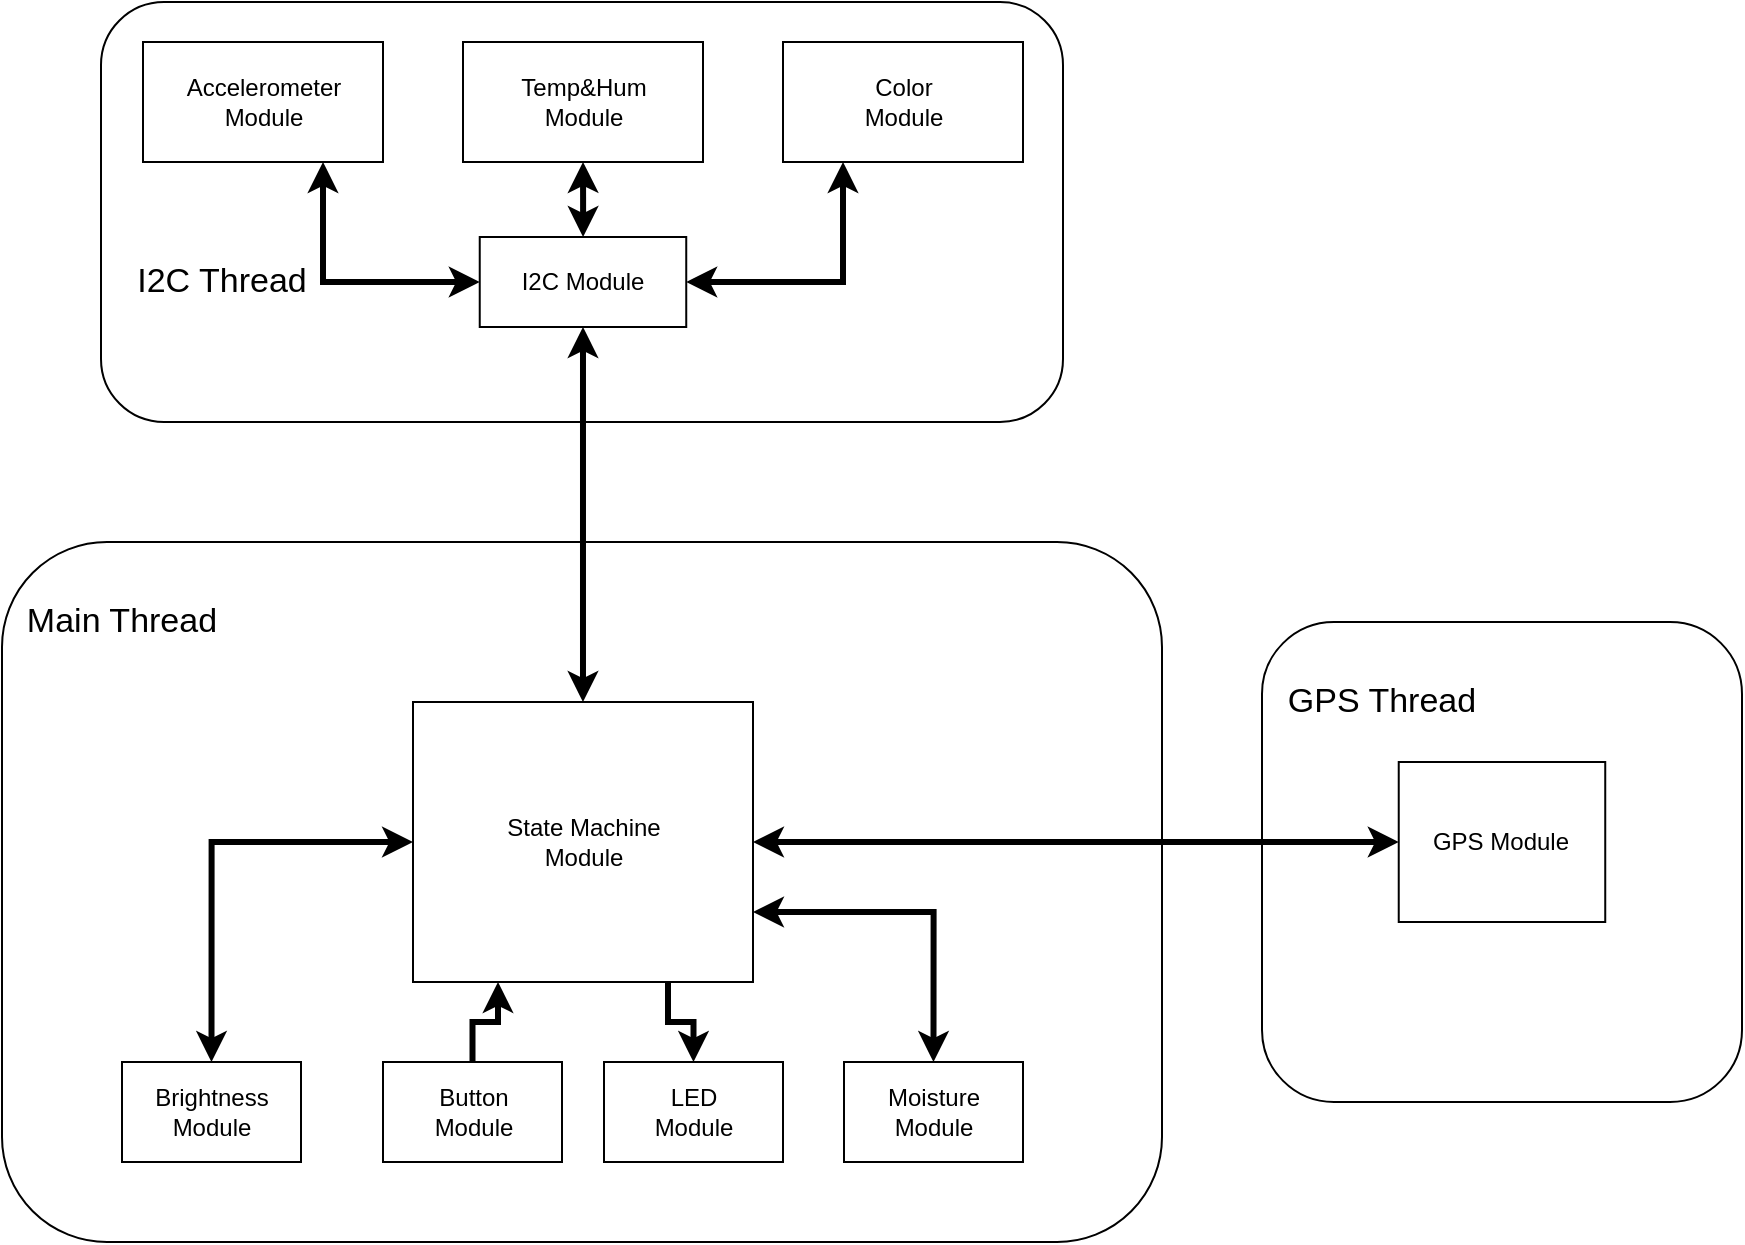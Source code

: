 <mxfile version="24.5.1" type="device">
  <diagram name="Página-1" id="XmunYnaE-atD-5PqMJeq">
    <mxGraphModel dx="1434" dy="836" grid="1" gridSize="10" guides="1" tooltips="1" connect="1" arrows="1" fold="1" page="1" pageScale="1" pageWidth="827" pageHeight="1169" math="0" shadow="0">
      <root>
        <mxCell id="0" />
        <mxCell id="1" parent="0" />
        <mxCell id="L6j8hB0ihb2DYcCDX3N--1" value="" style="rounded=1;whiteSpace=wrap;html=1;labelBackgroundColor=none;" vertex="1" parent="1">
          <mxGeometry x="140" y="280" width="580" height="350" as="geometry" />
        </mxCell>
        <mxCell id="L6j8hB0ihb2DYcCDX3N--2" value="&lt;font style=&quot;font-size: 17px;&quot;&gt;Main Thread&lt;/font&gt;" style="text;html=1;align=center;verticalAlign=middle;whiteSpace=wrap;rounded=0;labelBackgroundColor=none;" vertex="1" parent="1">
          <mxGeometry x="140" y="280" width="120" height="80" as="geometry" />
        </mxCell>
        <mxCell id="L6j8hB0ihb2DYcCDX3N--3" value="" style="rounded=1;whiteSpace=wrap;html=1;labelBackgroundColor=none;" vertex="1" parent="1">
          <mxGeometry x="189.5" y="10" width="481" height="210" as="geometry" />
        </mxCell>
        <mxCell id="L6j8hB0ihb2DYcCDX3N--5" value="&lt;font style=&quot;font-size: 17px;&quot;&gt;I2C Thread&lt;/font&gt;" style="text;html=1;align=center;verticalAlign=middle;whiteSpace=wrap;rounded=0;labelBackgroundColor=none;" vertex="1" parent="1">
          <mxGeometry x="189.5" y="110" width="120" height="80" as="geometry" />
        </mxCell>
        <mxCell id="L6j8hB0ihb2DYcCDX3N--6" value="Accelerometer Module" style="rounded=0;whiteSpace=wrap;html=1;labelBackgroundColor=none;" vertex="1" parent="1">
          <mxGeometry x="210.5" y="30" width="120" height="60" as="geometry" />
        </mxCell>
        <mxCell id="L6j8hB0ihb2DYcCDX3N--7" value="Temp&amp;amp;Hum&lt;br&gt;Module" style="rounded=0;whiteSpace=wrap;html=1;labelBackgroundColor=none;" vertex="1" parent="1">
          <mxGeometry x="370.5" y="30" width="120" height="60" as="geometry" />
        </mxCell>
        <mxCell id="L6j8hB0ihb2DYcCDX3N--9" value="Color&lt;div&gt;Module&lt;/div&gt;" style="rounded=0;whiteSpace=wrap;html=1;labelBackgroundColor=none;" vertex="1" parent="1">
          <mxGeometry x="530.5" y="30" width="120" height="60" as="geometry" />
        </mxCell>
        <mxCell id="L6j8hB0ihb2DYcCDX3N--18" style="edgeStyle=orthogonalEdgeStyle;rounded=0;orthogonalLoop=1;jettySize=auto;html=1;entryX=0.5;entryY=1;entryDx=0;entryDy=0;startArrow=classic;startFill=1;labelBackgroundColor=none;fontColor=default;strokeWidth=3;" edge="1" parent="1" source="L6j8hB0ihb2DYcCDX3N--12" target="L6j8hB0ihb2DYcCDX3N--14">
          <mxGeometry relative="1" as="geometry">
            <mxPoint x="430" y="420" as="targetPoint" />
          </mxGeometry>
        </mxCell>
        <mxCell id="L6j8hB0ihb2DYcCDX3N--12" value="State Machine&lt;div&gt;Module&lt;/div&gt;" style="rounded=0;whiteSpace=wrap;html=1;labelBackgroundColor=none;" vertex="1" parent="1">
          <mxGeometry x="345.5" y="360" width="170" height="140" as="geometry" />
        </mxCell>
        <mxCell id="L6j8hB0ihb2DYcCDX3N--15" style="edgeStyle=orthogonalEdgeStyle;rounded=0;orthogonalLoop=1;jettySize=auto;html=1;entryX=0.75;entryY=1;entryDx=0;entryDy=0;startArrow=classic;startFill=1;labelBackgroundColor=none;fontColor=default;strokeWidth=3;" edge="1" parent="1" source="L6j8hB0ihb2DYcCDX3N--14" target="L6j8hB0ihb2DYcCDX3N--6">
          <mxGeometry relative="1" as="geometry" />
        </mxCell>
        <mxCell id="L6j8hB0ihb2DYcCDX3N--16" style="edgeStyle=orthogonalEdgeStyle;rounded=0;orthogonalLoop=1;jettySize=auto;html=1;entryX=0.5;entryY=1;entryDx=0;entryDy=0;startArrow=classic;startFill=1;labelBackgroundColor=none;fontColor=default;strokeWidth=3;" edge="1" parent="1" source="L6j8hB0ihb2DYcCDX3N--14" target="L6j8hB0ihb2DYcCDX3N--7">
          <mxGeometry relative="1" as="geometry" />
        </mxCell>
        <mxCell id="L6j8hB0ihb2DYcCDX3N--17" style="edgeStyle=orthogonalEdgeStyle;rounded=0;orthogonalLoop=1;jettySize=auto;html=1;entryX=0.25;entryY=1;entryDx=0;entryDy=0;startArrow=classic;startFill=1;labelBackgroundColor=none;fontColor=default;strokeWidth=3;" edge="1" parent="1" source="L6j8hB0ihb2DYcCDX3N--14" target="L6j8hB0ihb2DYcCDX3N--9">
          <mxGeometry relative="1" as="geometry" />
        </mxCell>
        <mxCell id="L6j8hB0ihb2DYcCDX3N--14" value="I2C Module" style="rounded=0;whiteSpace=wrap;html=1;labelBackgroundColor=none;" vertex="1" parent="1">
          <mxGeometry x="378.87" y="127.5" width="103.25" height="45" as="geometry" />
        </mxCell>
        <mxCell id="L6j8hB0ihb2DYcCDX3N--30" style="edgeStyle=orthogonalEdgeStyle;rounded=0;orthogonalLoop=1;jettySize=auto;html=1;entryX=0.25;entryY=1;entryDx=0;entryDy=0;labelBackgroundColor=none;fontColor=default;strokeWidth=3;" edge="1" parent="1" source="L6j8hB0ihb2DYcCDX3N--19" target="L6j8hB0ihb2DYcCDX3N--12">
          <mxGeometry relative="1" as="geometry" />
        </mxCell>
        <mxCell id="L6j8hB0ihb2DYcCDX3N--19" value="Button&lt;div&gt;Module&lt;/div&gt;" style="rounded=0;whiteSpace=wrap;html=1;labelBackgroundColor=none;" vertex="1" parent="1">
          <mxGeometry x="330.5" y="540" width="89.5" height="50" as="geometry" />
        </mxCell>
        <mxCell id="L6j8hB0ihb2DYcCDX3N--29" style="edgeStyle=orthogonalEdgeStyle;rounded=0;orthogonalLoop=1;jettySize=auto;html=1;entryX=0;entryY=0.5;entryDx=0;entryDy=0;exitX=0.5;exitY=0;exitDx=0;exitDy=0;startArrow=classic;startFill=1;labelBackgroundColor=none;fontColor=default;strokeWidth=3;" edge="1" parent="1" source="L6j8hB0ihb2DYcCDX3N--20" target="L6j8hB0ihb2DYcCDX3N--12">
          <mxGeometry relative="1" as="geometry" />
        </mxCell>
        <mxCell id="L6j8hB0ihb2DYcCDX3N--20" value="Brightness&lt;br&gt;Module" style="rounded=0;whiteSpace=wrap;html=1;labelBackgroundColor=none;" vertex="1" parent="1">
          <mxGeometry x="200" y="540" width="89.5" height="50" as="geometry" />
        </mxCell>
        <mxCell id="L6j8hB0ihb2DYcCDX3N--21" value="" style="rounded=1;whiteSpace=wrap;html=1;labelBackgroundColor=none;" vertex="1" parent="1">
          <mxGeometry x="770" y="320" width="240" height="240" as="geometry" />
        </mxCell>
        <mxCell id="L6j8hB0ihb2DYcCDX3N--22" value="&lt;font style=&quot;font-size: 17px;&quot;&gt;GPS Thread&lt;/font&gt;" style="text;html=1;align=center;verticalAlign=middle;whiteSpace=wrap;rounded=0;labelBackgroundColor=none;" vertex="1" parent="1">
          <mxGeometry x="770" y="320" width="120" height="80" as="geometry" />
        </mxCell>
        <mxCell id="L6j8hB0ihb2DYcCDX3N--25" value="GPS Module" style="rounded=0;whiteSpace=wrap;html=1;labelBackgroundColor=none;" vertex="1" parent="1">
          <mxGeometry x="838.37" y="390" width="103.25" height="80" as="geometry" />
        </mxCell>
        <mxCell id="L6j8hB0ihb2DYcCDX3N--26" style="edgeStyle=orthogonalEdgeStyle;rounded=0;orthogonalLoop=1;jettySize=auto;html=1;entryX=0;entryY=0.5;entryDx=0;entryDy=0;startArrow=classic;startFill=1;labelBackgroundColor=none;fontColor=default;strokeWidth=3;" edge="1" parent="1" source="L6j8hB0ihb2DYcCDX3N--12" target="L6j8hB0ihb2DYcCDX3N--25">
          <mxGeometry relative="1" as="geometry" />
        </mxCell>
        <mxCell id="L6j8hB0ihb2DYcCDX3N--31" style="edgeStyle=orthogonalEdgeStyle;rounded=0;orthogonalLoop=1;jettySize=auto;html=1;entryX=0.75;entryY=1;entryDx=0;entryDy=0;startArrow=classic;startFill=1;endArrow=none;endFill=0;labelBackgroundColor=none;fontColor=default;strokeWidth=3;" edge="1" parent="1" source="L6j8hB0ihb2DYcCDX3N--27" target="L6j8hB0ihb2DYcCDX3N--12">
          <mxGeometry relative="1" as="geometry" />
        </mxCell>
        <mxCell id="L6j8hB0ihb2DYcCDX3N--27" value="LED&lt;br&gt;Module" style="rounded=0;whiteSpace=wrap;html=1;labelBackgroundColor=none;" vertex="1" parent="1">
          <mxGeometry x="441" y="540" width="89.5" height="50" as="geometry" />
        </mxCell>
        <mxCell id="L6j8hB0ihb2DYcCDX3N--32" style="edgeStyle=orthogonalEdgeStyle;rounded=0;orthogonalLoop=1;jettySize=auto;html=1;entryX=1;entryY=0.75;entryDx=0;entryDy=0;exitX=0.5;exitY=0;exitDx=0;exitDy=0;startArrow=classic;startFill=1;labelBackgroundColor=none;fontColor=default;strokeWidth=3;" edge="1" parent="1" source="L6j8hB0ihb2DYcCDX3N--28" target="L6j8hB0ihb2DYcCDX3N--12">
          <mxGeometry relative="1" as="geometry" />
        </mxCell>
        <mxCell id="L6j8hB0ihb2DYcCDX3N--28" value="Moisture&lt;br&gt;Module" style="rounded=0;whiteSpace=wrap;html=1;labelBackgroundColor=none;" vertex="1" parent="1">
          <mxGeometry x="561" y="540" width="89.5" height="50" as="geometry" />
        </mxCell>
      </root>
    </mxGraphModel>
  </diagram>
</mxfile>
